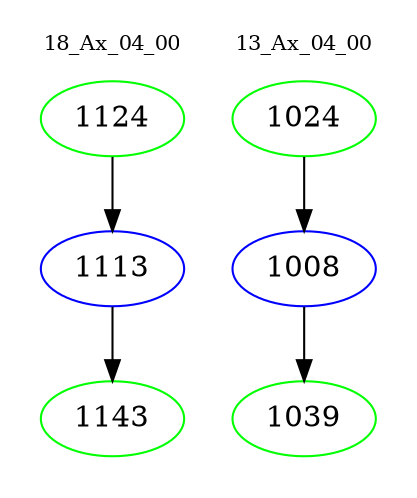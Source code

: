 digraph{
subgraph cluster_0 {
color = white
label = "18_Ax_04_00";
fontsize=10;
T0_1124 [label="1124", color="green"]
T0_1124 -> T0_1113 [color="black"]
T0_1113 [label="1113", color="blue"]
T0_1113 -> T0_1143 [color="black"]
T0_1143 [label="1143", color="green"]
}
subgraph cluster_1 {
color = white
label = "13_Ax_04_00";
fontsize=10;
T1_1024 [label="1024", color="green"]
T1_1024 -> T1_1008 [color="black"]
T1_1008 [label="1008", color="blue"]
T1_1008 -> T1_1039 [color="black"]
T1_1039 [label="1039", color="green"]
}
}

